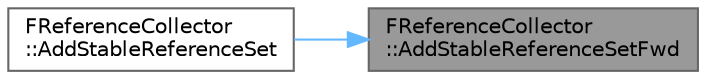 digraph "FReferenceCollector::AddStableReferenceSetFwd"
{
 // INTERACTIVE_SVG=YES
 // LATEX_PDF_SIZE
  bgcolor="transparent";
  edge [fontname=Helvetica,fontsize=10,labelfontname=Helvetica,labelfontsize=10];
  node [fontname=Helvetica,fontsize=10,shape=box,height=0.2,width=0.4];
  rankdir="RL";
  Node1 [id="Node000001",label="FReferenceCollector\l::AddStableReferenceSetFwd",height=0.2,width=0.4,color="gray40", fillcolor="grey60", style="filled", fontcolor="black",tooltip=" "];
  Node1 -> Node2 [id="edge1_Node000001_Node000002",dir="back",color="steelblue1",style="solid",tooltip=" "];
  Node2 [id="Node000002",label="FReferenceCollector\l::AddStableReferenceSet",height=0.2,width=0.4,color="grey40", fillcolor="white", style="filled",URL="$d9/d05/classFReferenceCollector.html#a7291e774d5c2c2d5e8533793b5d509be",tooltip=" "];
}
